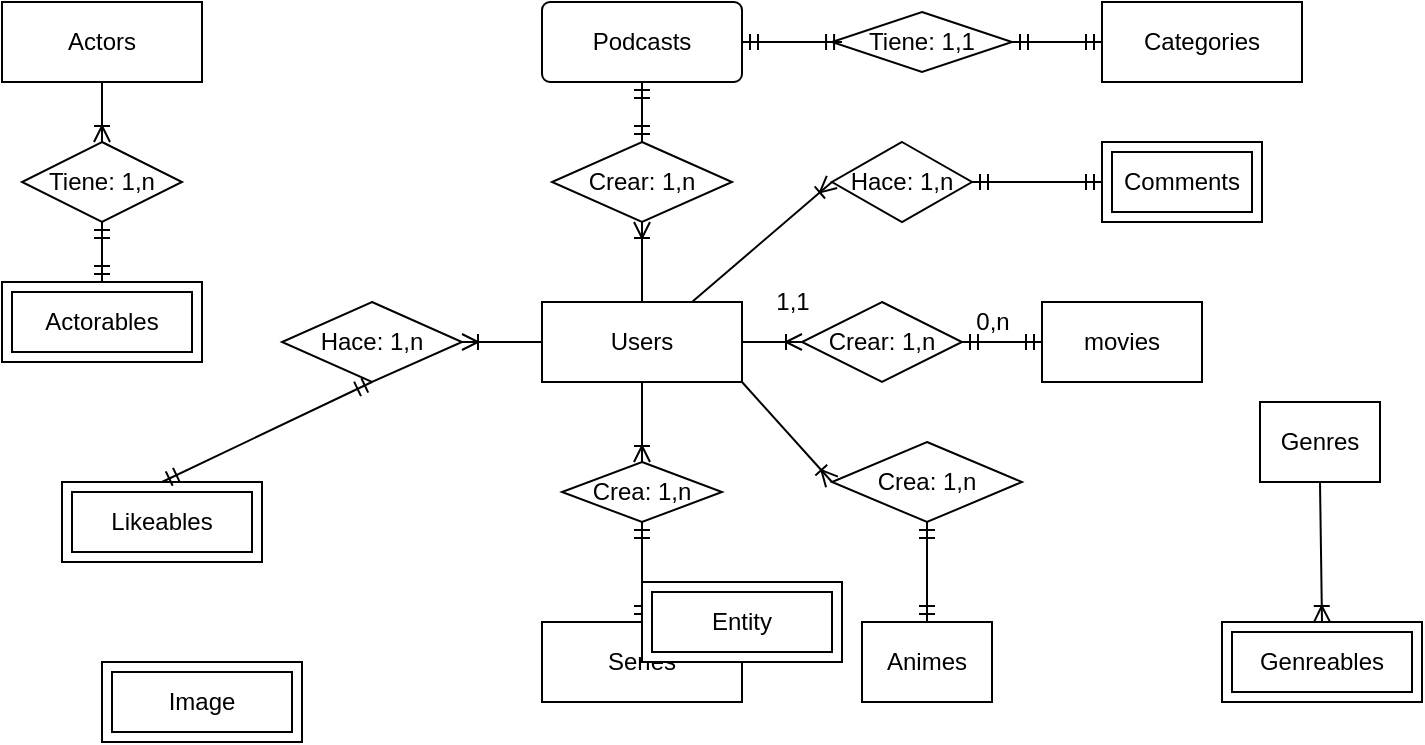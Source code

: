 <mxfile version="15.4.0" type="device"><diagram id="R2lEEEUBdFMjLlhIrx00" name="Page-1"><mxGraphModel dx="923" dy="458" grid="1" gridSize="10" guides="1" tooltips="1" connect="1" arrows="1" fold="1" page="1" pageScale="1" pageWidth="850" pageHeight="1100" math="0" shadow="0" extFonts="Permanent Marker^https://fonts.googleapis.com/css?family=Permanent+Marker"><root><mxCell id="0"/><mxCell id="1" parent="0"/><mxCell id="jivZcJrobnhrR0ZZh8Kb-1" value="Users" style="whiteSpace=wrap;html=1;align=center;" vertex="1" parent="1"><mxGeometry x="340" y="160" width="100" height="40" as="geometry"/></mxCell><mxCell id="jivZcJrobnhrR0ZZh8Kb-2" value="Crear: 1,n" style="shape=rhombus;perimeter=rhombusPerimeter;whiteSpace=wrap;html=1;align=center;" vertex="1" parent="1"><mxGeometry x="470" y="160" width="80" height="40" as="geometry"/></mxCell><mxCell id="jivZcJrobnhrR0ZZh8Kb-3" value="movies" style="whiteSpace=wrap;html=1;align=center;" vertex="1" parent="1"><mxGeometry x="590" y="160" width="80" height="40" as="geometry"/></mxCell><mxCell id="jivZcJrobnhrR0ZZh8Kb-4" value="" style="edgeStyle=entityRelationEdgeStyle;fontSize=12;html=1;endArrow=ERoneToMany;rounded=0;exitX=1;exitY=0.5;exitDx=0;exitDy=0;" edge="1" parent="1" source="jivZcJrobnhrR0ZZh8Kb-1" target="jivZcJrobnhrR0ZZh8Kb-2"><mxGeometry width="100" height="100" relative="1" as="geometry"><mxPoint x="490" y="310" as="sourcePoint"/><mxPoint x="590" y="210" as="targetPoint"/></mxGeometry></mxCell><mxCell id="jivZcJrobnhrR0ZZh8Kb-5" value="" style="edgeStyle=entityRelationEdgeStyle;fontSize=12;html=1;endArrow=ERmandOne;startArrow=ERmandOne;rounded=0;exitX=1;exitY=0.5;exitDx=0;exitDy=0;entryX=0;entryY=0.5;entryDx=0;entryDy=0;" edge="1" parent="1" source="jivZcJrobnhrR0ZZh8Kb-2" target="jivZcJrobnhrR0ZZh8Kb-3"><mxGeometry width="100" height="100" relative="1" as="geometry"><mxPoint x="680" y="310" as="sourcePoint"/><mxPoint x="780" y="210" as="targetPoint"/></mxGeometry></mxCell><mxCell id="jivZcJrobnhrR0ZZh8Kb-6" value="0,n" style="text;html=1;align=center;verticalAlign=middle;resizable=0;points=[];autosize=1;strokeColor=none;fillColor=none;" vertex="1" parent="1"><mxGeometry x="550" y="160" width="30" height="20" as="geometry"/></mxCell><mxCell id="jivZcJrobnhrR0ZZh8Kb-7" value="1,1" style="text;html=1;align=center;verticalAlign=middle;resizable=0;points=[];autosize=1;strokeColor=none;fillColor=none;" vertex="1" parent="1"><mxGeometry x="450" y="150" width="30" height="20" as="geometry"/></mxCell><mxCell id="jivZcJrobnhrR0ZZh8Kb-8" value="Series" style="whiteSpace=wrap;html=1;align=center;" vertex="1" parent="1"><mxGeometry x="340" y="320" width="100" height="40" as="geometry"/></mxCell><mxCell id="jivZcJrobnhrR0ZZh8Kb-9" value="Crea: 1,n" style="shape=rhombus;perimeter=rhombusPerimeter;whiteSpace=wrap;html=1;align=center;" vertex="1" parent="1"><mxGeometry x="350" y="240" width="80" height="30" as="geometry"/></mxCell><mxCell id="jivZcJrobnhrR0ZZh8Kb-10" value="" style="fontSize=12;html=1;endArrow=ERoneToMany;rounded=0;exitX=0.5;exitY=1;exitDx=0;exitDy=0;entryX=0.5;entryY=0;entryDx=0;entryDy=0;" edge="1" parent="1" source="jivZcJrobnhrR0ZZh8Kb-1" target="jivZcJrobnhrR0ZZh8Kb-9"><mxGeometry width="100" height="100" relative="1" as="geometry"><mxPoint x="400" y="300" as="sourcePoint"/><mxPoint x="500" y="200" as="targetPoint"/></mxGeometry></mxCell><mxCell id="jivZcJrobnhrR0ZZh8Kb-12" value="" style="fontSize=12;html=1;endArrow=ERmandOne;startArrow=ERmandOne;rounded=0;exitX=0.5;exitY=0;exitDx=0;exitDy=0;entryX=0.5;entryY=1;entryDx=0;entryDy=0;" edge="1" parent="1" source="jivZcJrobnhrR0ZZh8Kb-8" target="jivZcJrobnhrR0ZZh8Kb-9"><mxGeometry width="100" height="100" relative="1" as="geometry"><mxPoint x="470" y="370" as="sourcePoint"/><mxPoint x="570" y="270" as="targetPoint"/></mxGeometry></mxCell><mxCell id="jivZcJrobnhrR0ZZh8Kb-13" value="Animes" style="whiteSpace=wrap;html=1;align=center;" vertex="1" parent="1"><mxGeometry x="500" y="320" width="65" height="40" as="geometry"/></mxCell><mxCell id="jivZcJrobnhrR0ZZh8Kb-14" value="Crea: 1,n" style="shape=rhombus;perimeter=rhombusPerimeter;whiteSpace=wrap;html=1;align=center;" vertex="1" parent="1"><mxGeometry x="485" y="230" width="95" height="40" as="geometry"/></mxCell><mxCell id="jivZcJrobnhrR0ZZh8Kb-15" value="" style="fontSize=12;html=1;endArrow=ERoneToMany;rounded=0;exitX=1;exitY=1;exitDx=0;exitDy=0;entryX=0;entryY=0.5;entryDx=0;entryDy=0;" edge="1" parent="1" source="jivZcJrobnhrR0ZZh8Kb-1" target="jivZcJrobnhrR0ZZh8Kb-14"><mxGeometry width="100" height="100" relative="1" as="geometry"><mxPoint x="440" y="290" as="sourcePoint"/><mxPoint x="540" y="190" as="targetPoint"/></mxGeometry></mxCell><mxCell id="jivZcJrobnhrR0ZZh8Kb-16" value="" style="fontSize=12;html=1;endArrow=ERmandOne;startArrow=ERmandOne;rounded=0;exitX=0.5;exitY=0;exitDx=0;exitDy=0;entryX=0.5;entryY=1;entryDx=0;entryDy=0;" edge="1" parent="1" source="jivZcJrobnhrR0ZZh8Kb-13" target="jivZcJrobnhrR0ZZh8Kb-14"><mxGeometry width="100" height="100" relative="1" as="geometry"><mxPoint x="630" y="350" as="sourcePoint"/><mxPoint x="730" y="250" as="targetPoint"/></mxGeometry></mxCell><mxCell id="jivZcJrobnhrR0ZZh8Kb-17" value="Podcasts" style="rounded=1;arcSize=10;whiteSpace=wrap;html=1;align=center;" vertex="1" parent="1"><mxGeometry x="340" y="10" width="100" height="40" as="geometry"/></mxCell><mxCell id="jivZcJrobnhrR0ZZh8Kb-18" value="Crear: 1,n" style="shape=rhombus;perimeter=rhombusPerimeter;whiteSpace=wrap;html=1;align=center;" vertex="1" parent="1"><mxGeometry x="345" y="80" width="90" height="40" as="geometry"/></mxCell><mxCell id="jivZcJrobnhrR0ZZh8Kb-19" value="" style="fontSize=12;html=1;endArrow=ERoneToMany;rounded=0;exitX=0.5;exitY=0;exitDx=0;exitDy=0;" edge="1" parent="1" source="jivZcJrobnhrR0ZZh8Kb-1" target="jivZcJrobnhrR0ZZh8Kb-18"><mxGeometry width="100" height="100" relative="1" as="geometry"><mxPoint x="240" y="150" as="sourcePoint"/><mxPoint x="340" y="50" as="targetPoint"/></mxGeometry></mxCell><mxCell id="jivZcJrobnhrR0ZZh8Kb-20" value="" style="fontSize=12;html=1;endArrow=ERmandOne;startArrow=ERmandOne;rounded=0;exitX=0.5;exitY=0;exitDx=0;exitDy=0;entryX=0.5;entryY=1;entryDx=0;entryDy=0;" edge="1" parent="1" source="jivZcJrobnhrR0ZZh8Kb-18" target="jivZcJrobnhrR0ZZh8Kb-17"><mxGeometry width="100" height="100" relative="1" as="geometry"><mxPoint x="240" y="110" as="sourcePoint"/><mxPoint x="340" y="10" as="targetPoint"/></mxGeometry></mxCell><mxCell id="jivZcJrobnhrR0ZZh8Kb-21" value="Actors" style="whiteSpace=wrap;html=1;align=center;" vertex="1" parent="1"><mxGeometry x="70" y="10" width="100" height="40" as="geometry"/></mxCell><mxCell id="jivZcJrobnhrR0ZZh8Kb-23" value="Tiene: 1,n" style="shape=rhombus;perimeter=rhombusPerimeter;whiteSpace=wrap;html=1;align=center;" vertex="1" parent="1"><mxGeometry x="80" y="80" width="80" height="40" as="geometry"/></mxCell><mxCell id="jivZcJrobnhrR0ZZh8Kb-24" value="" style="fontSize=12;html=1;endArrow=ERoneToMany;rounded=0;exitX=0.5;exitY=1;exitDx=0;exitDy=0;entryX=0.5;entryY=0;entryDx=0;entryDy=0;" edge="1" parent="1" source="jivZcJrobnhrR0ZZh8Kb-21" target="jivZcJrobnhrR0ZZh8Kb-23"><mxGeometry width="100" height="100" relative="1" as="geometry"><mxPoint x="200" y="140" as="sourcePoint"/><mxPoint x="300" y="40" as="targetPoint"/></mxGeometry></mxCell><mxCell id="jivZcJrobnhrR0ZZh8Kb-25" value="" style="fontSize=12;html=1;endArrow=ERmandOne;startArrow=ERmandOne;rounded=0;exitX=0.5;exitY=0;exitDx=0;exitDy=0;entryX=0.5;entryY=1;entryDx=0;entryDy=0;" edge="1" parent="1" target="jivZcJrobnhrR0ZZh8Kb-23"><mxGeometry width="100" height="100" relative="1" as="geometry"><mxPoint x="120" y="150" as="sourcePoint"/><mxPoint x="290" y="140" as="targetPoint"/></mxGeometry></mxCell><mxCell id="jivZcJrobnhrR0ZZh8Kb-26" value="Categories" style="whiteSpace=wrap;html=1;align=center;" vertex="1" parent="1"><mxGeometry x="620" y="10" width="100" height="40" as="geometry"/></mxCell><mxCell id="jivZcJrobnhrR0ZZh8Kb-27" value="" style="fontSize=12;html=1;endArrow=ERmandOne;startArrow=ERmandOne;rounded=0;exitX=1;exitY=0.5;exitDx=0;exitDy=0;entryX=0;entryY=0.5;entryDx=0;entryDy=0;" edge="1" parent="1" source="jivZcJrobnhrR0ZZh8Kb-28" target="jivZcJrobnhrR0ZZh8Kb-26"><mxGeometry width="100" height="100" relative="1" as="geometry"><mxPoint x="510" y="140" as="sourcePoint"/><mxPoint x="610" y="40" as="targetPoint"/></mxGeometry></mxCell><mxCell id="jivZcJrobnhrR0ZZh8Kb-28" value="Tiene: 1,1" style="shape=rhombus;perimeter=rhombusPerimeter;whiteSpace=wrap;html=1;align=center;" vertex="1" parent="1"><mxGeometry x="485" y="15" width="90" height="30" as="geometry"/></mxCell><mxCell id="jivZcJrobnhrR0ZZh8Kb-29" value="" style="fontSize=12;html=1;endArrow=ERmandOne;startArrow=ERmandOne;rounded=0;entryX=0.056;entryY=0.5;entryDx=0;entryDy=0;entryPerimeter=0;exitX=1;exitY=0.5;exitDx=0;exitDy=0;" edge="1" parent="1" source="jivZcJrobnhrR0ZZh8Kb-17" target="jivZcJrobnhrR0ZZh8Kb-28"><mxGeometry width="100" height="100" relative="1" as="geometry"><mxPoint x="430" y="90" as="sourcePoint"/><mxPoint x="480" y="30" as="targetPoint"/></mxGeometry></mxCell><mxCell id="jivZcJrobnhrR0ZZh8Kb-30" value="Genres" style="whiteSpace=wrap;html=1;align=center;" vertex="1" parent="1"><mxGeometry x="699" y="210" width="60" height="40" as="geometry"/></mxCell><mxCell id="jivZcJrobnhrR0ZZh8Kb-33" value="Genreables" style="shape=ext;margin=3;double=1;whiteSpace=wrap;html=1;align=center;" vertex="1" parent="1"><mxGeometry x="680" y="320" width="100" height="40" as="geometry"/></mxCell><mxCell id="jivZcJrobnhrR0ZZh8Kb-34" value="" style="fontSize=12;html=1;endArrow=ERoneToMany;rounded=0;entryX=0.5;entryY=0;entryDx=0;entryDy=0;exitX=0.5;exitY=1;exitDx=0;exitDy=0;" edge="1" parent="1" source="jivZcJrobnhrR0ZZh8Kb-30" target="jivZcJrobnhrR0ZZh8Kb-33"><mxGeometry width="100" height="100" relative="1" as="geometry"><mxPoint x="590" y="320" as="sourcePoint"/><mxPoint x="690" y="220" as="targetPoint"/></mxGeometry></mxCell><mxCell id="jivZcJrobnhrR0ZZh8Kb-35" value="Actorables" style="shape=ext;margin=3;double=1;whiteSpace=wrap;html=1;align=center;" vertex="1" parent="1"><mxGeometry x="70" y="150" width="100" height="40" as="geometry"/></mxCell><mxCell id="jivZcJrobnhrR0ZZh8Kb-39" value="Likeables" style="shape=ext;margin=3;double=1;whiteSpace=wrap;html=1;align=center;" vertex="1" parent="1"><mxGeometry x="100" y="250" width="100" height="40" as="geometry"/></mxCell><mxCell id="jivZcJrobnhrR0ZZh8Kb-40" value="Hace: 1,n" style="shape=rhombus;perimeter=rhombusPerimeter;whiteSpace=wrap;html=1;align=center;" vertex="1" parent="1"><mxGeometry x="210" y="160" width="90" height="40" as="geometry"/></mxCell><mxCell id="jivZcJrobnhrR0ZZh8Kb-41" value="" style="fontSize=12;html=1;endArrow=ERmandOne;startArrow=ERmandOne;rounded=0;exitX=0.5;exitY=0;exitDx=0;exitDy=0;entryX=0.5;entryY=1;entryDx=0;entryDy=0;" edge="1" parent="1" source="jivZcJrobnhrR0ZZh8Kb-39" target="jivZcJrobnhrR0ZZh8Kb-40"><mxGeometry width="100" height="100" relative="1" as="geometry"><mxPoint x="240" y="300" as="sourcePoint"/><mxPoint x="340" y="200" as="targetPoint"/></mxGeometry></mxCell><mxCell id="jivZcJrobnhrR0ZZh8Kb-43" value="" style="fontSize=12;html=1;endArrow=ERoneToMany;rounded=0;exitX=0;exitY=0.5;exitDx=0;exitDy=0;" edge="1" parent="1" source="jivZcJrobnhrR0ZZh8Kb-1" target="jivZcJrobnhrR0ZZh8Kb-40"><mxGeometry width="100" height="100" relative="1" as="geometry"><mxPoint x="230" y="140" as="sourcePoint"/><mxPoint x="330" y="40" as="targetPoint"/></mxGeometry></mxCell><mxCell id="jivZcJrobnhrR0ZZh8Kb-45" value="Comments" style="shape=ext;margin=3;double=1;whiteSpace=wrap;html=1;align=center;" vertex="1" parent="1"><mxGeometry x="620" y="80" width="80" height="40" as="geometry"/></mxCell><mxCell id="jivZcJrobnhrR0ZZh8Kb-46" value="Hace: 1,n" style="shape=rhombus;perimeter=rhombusPerimeter;whiteSpace=wrap;html=1;align=center;" vertex="1" parent="1"><mxGeometry x="485" y="80" width="70" height="40" as="geometry"/></mxCell><mxCell id="jivZcJrobnhrR0ZZh8Kb-47" value="" style="fontSize=12;html=1;endArrow=ERoneToMany;rounded=0;exitX=0.75;exitY=0;exitDx=0;exitDy=0;entryX=0;entryY=0.5;entryDx=0;entryDy=0;" edge="1" parent="1" source="jivZcJrobnhrR0ZZh8Kb-1" target="jivZcJrobnhrR0ZZh8Kb-46"><mxGeometry width="100" height="100" relative="1" as="geometry"><mxPoint x="410" y="200" as="sourcePoint"/><mxPoint x="510" y="100" as="targetPoint"/></mxGeometry></mxCell><mxCell id="jivZcJrobnhrR0ZZh8Kb-48" value="" style="edgeStyle=entityRelationEdgeStyle;fontSize=12;html=1;endArrow=ERmandOne;startArrow=ERmandOne;rounded=0;exitX=1;exitY=0.5;exitDx=0;exitDy=0;entryX=0;entryY=0.5;entryDx=0;entryDy=0;" edge="1" parent="1" source="jivZcJrobnhrR0ZZh8Kb-46" target="jivZcJrobnhrR0ZZh8Kb-45"><mxGeometry width="100" height="100" relative="1" as="geometry"><mxPoint x="550" y="160" as="sourcePoint"/><mxPoint x="650" y="60" as="targetPoint"/></mxGeometry></mxCell><mxCell id="jivZcJrobnhrR0ZZh8Kb-49" value="Entity" style="shape=ext;margin=3;double=1;whiteSpace=wrap;html=1;align=center;" vertex="1" parent="1"><mxGeometry x="390" y="300" width="100" height="40" as="geometry"/></mxCell><mxCell id="jivZcJrobnhrR0ZZh8Kb-51" value="Image" style="shape=ext;margin=3;double=1;whiteSpace=wrap;html=1;align=center;" vertex="1" parent="1"><mxGeometry x="120" y="340" width="100" height="40" as="geometry"/></mxCell></root></mxGraphModel></diagram></mxfile>